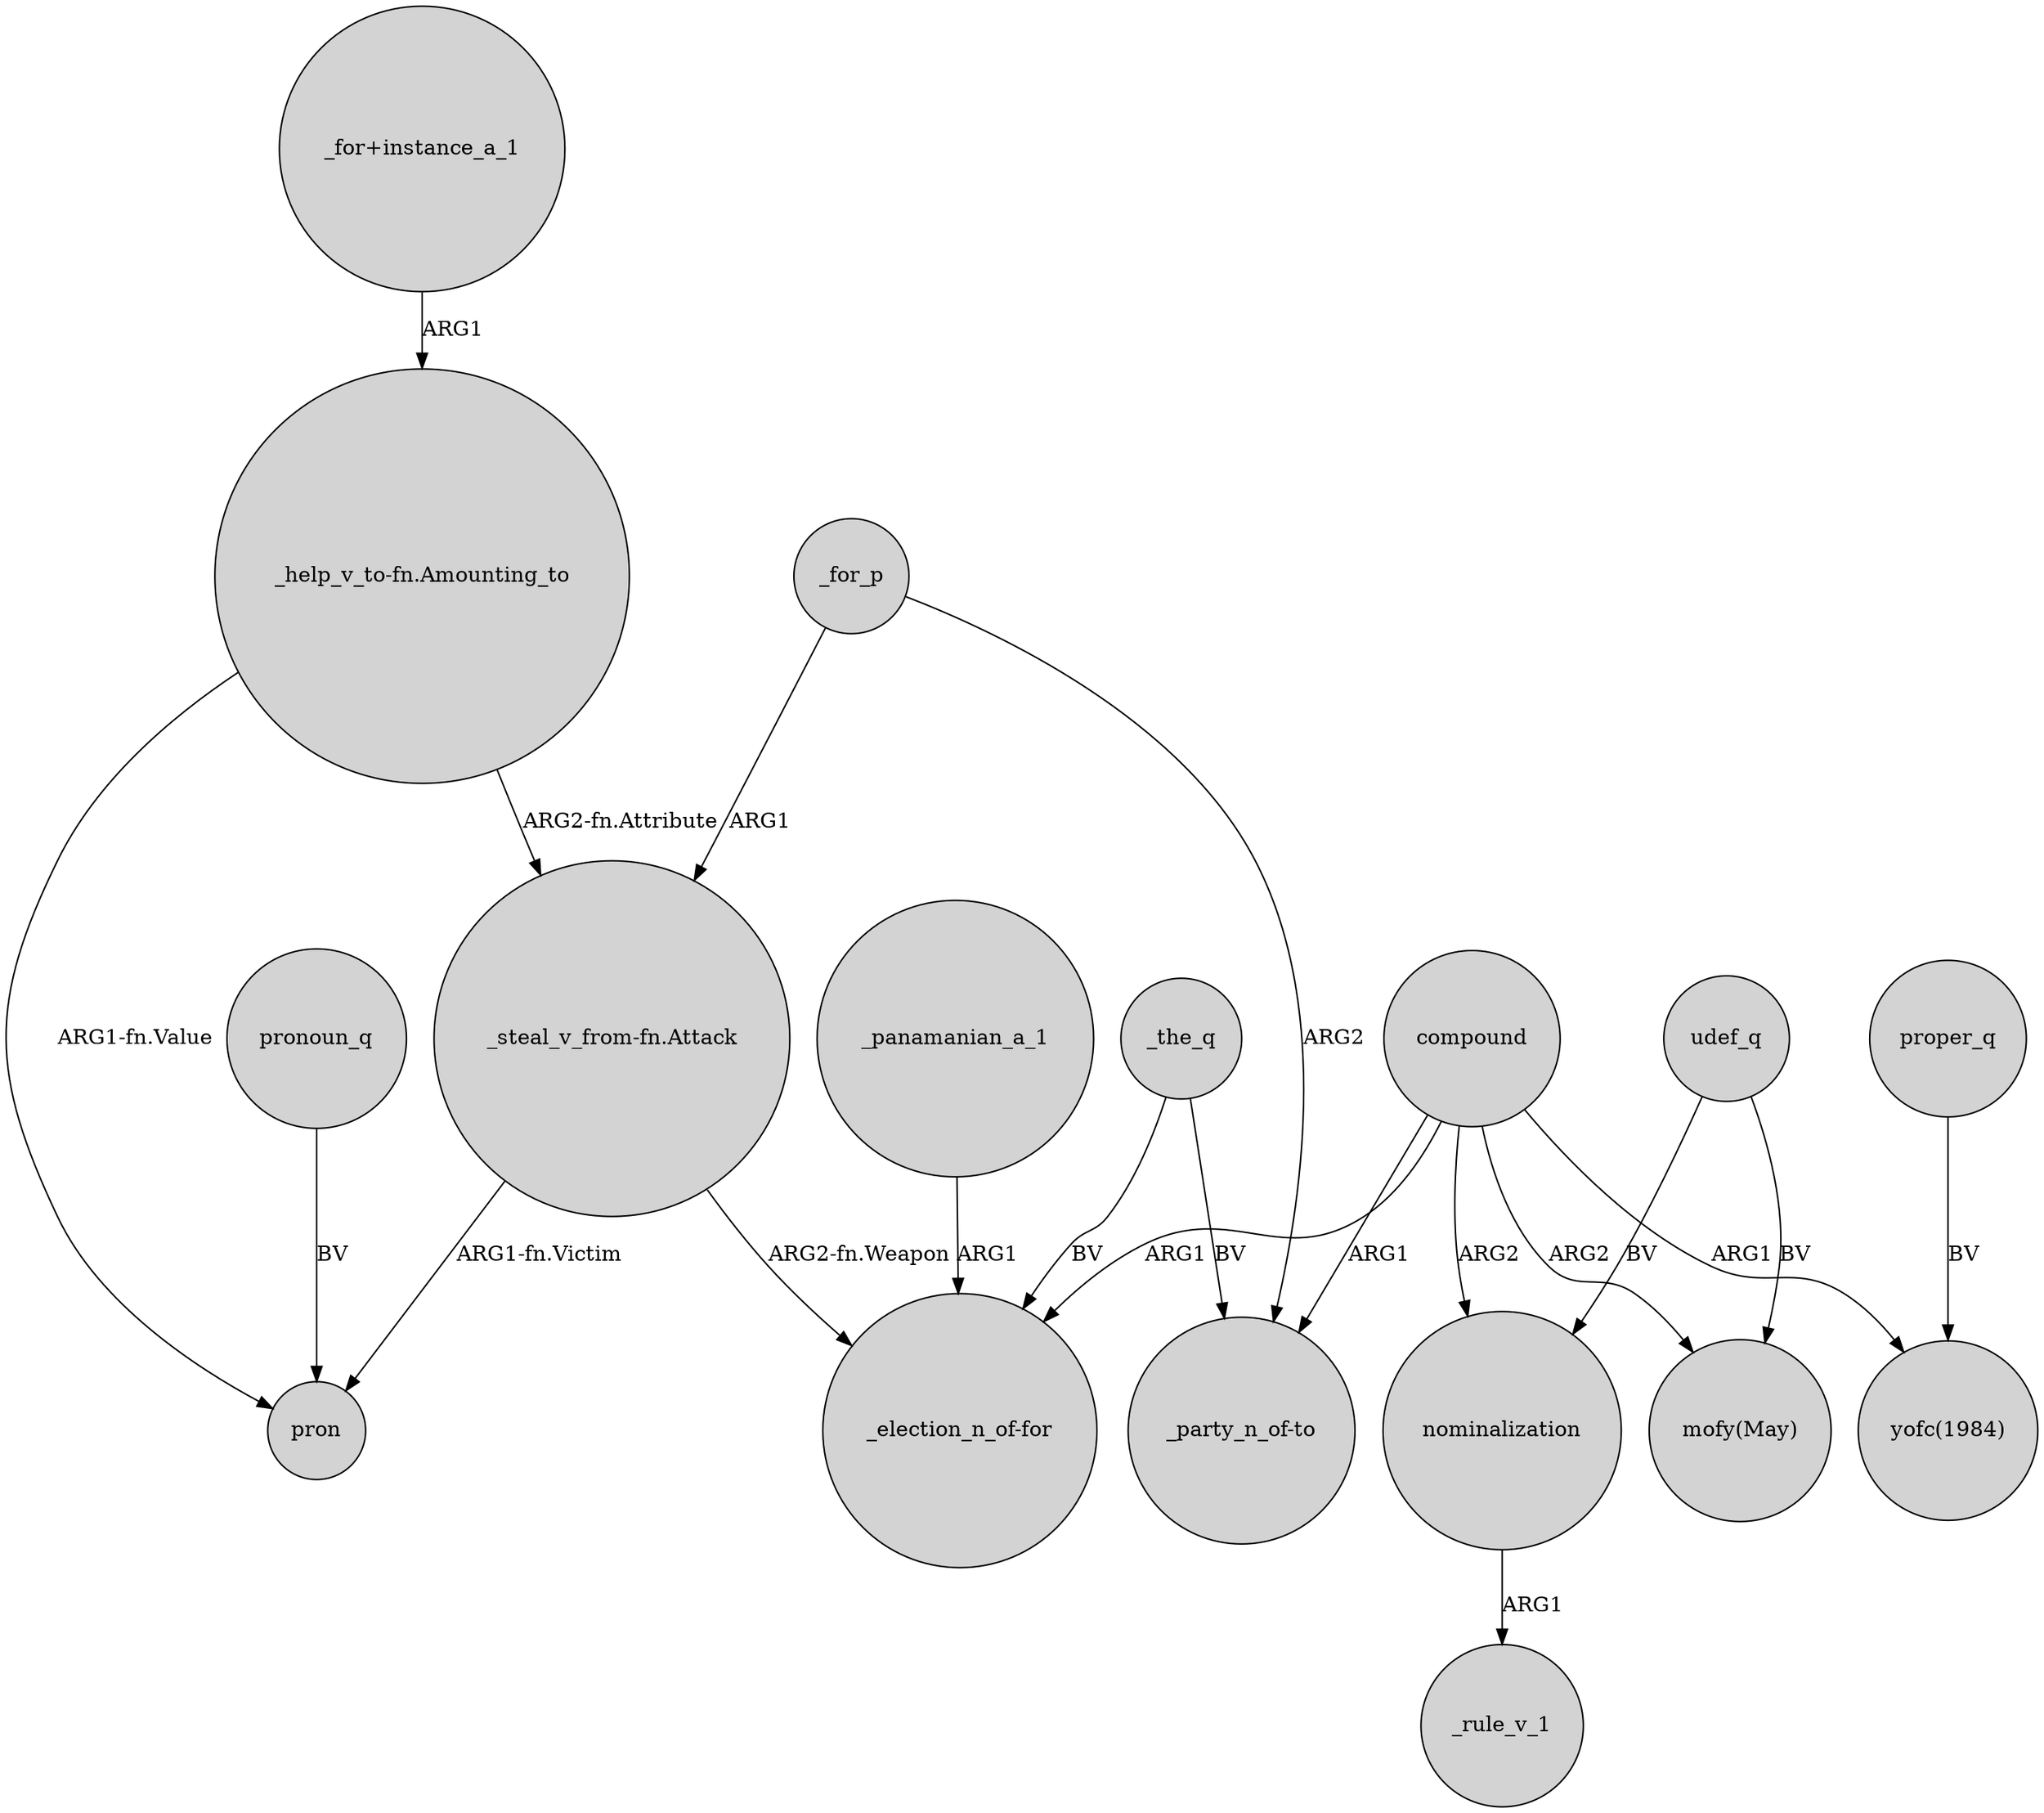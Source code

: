 digraph {
	node [shape=circle style=filled]
	_the_q -> "_election_n_of-for" [label=BV]
	"_help_v_to-fn.Amounting_to" -> "_steal_v_from-fn.Attack" [label="ARG2-fn.Attribute"]
	"_steal_v_from-fn.Attack" -> "_election_n_of-for" [label="ARG2-fn.Weapon"]
	_panamanian_a_1 -> "_election_n_of-for" [label=ARG1]
	udef_q -> nominalization [label=BV]
	compound -> "mofy(May)" [label=ARG2]
	compound -> nominalization [label=ARG2]
	pronoun_q -> pron [label=BV]
	_for_p -> "_party_n_of-to" [label=ARG2]
	compound -> "_election_n_of-for" [label=ARG1]
	"_help_v_to-fn.Amounting_to" -> pron [label="ARG1-fn.Value"]
	compound -> "yofc(1984)" [label=ARG1]
	_for_p -> "_steal_v_from-fn.Attack" [label=ARG1]
	compound -> "_party_n_of-to" [label=ARG1]
	udef_q -> "mofy(May)" [label=BV]
	_the_q -> "_party_n_of-to" [label=BV]
	"_for+instance_a_1" -> "_help_v_to-fn.Amounting_to" [label=ARG1]
	"_steal_v_from-fn.Attack" -> pron [label="ARG1-fn.Victim"]
	nominalization -> _rule_v_1 [label=ARG1]
	proper_q -> "yofc(1984)" [label=BV]
}
